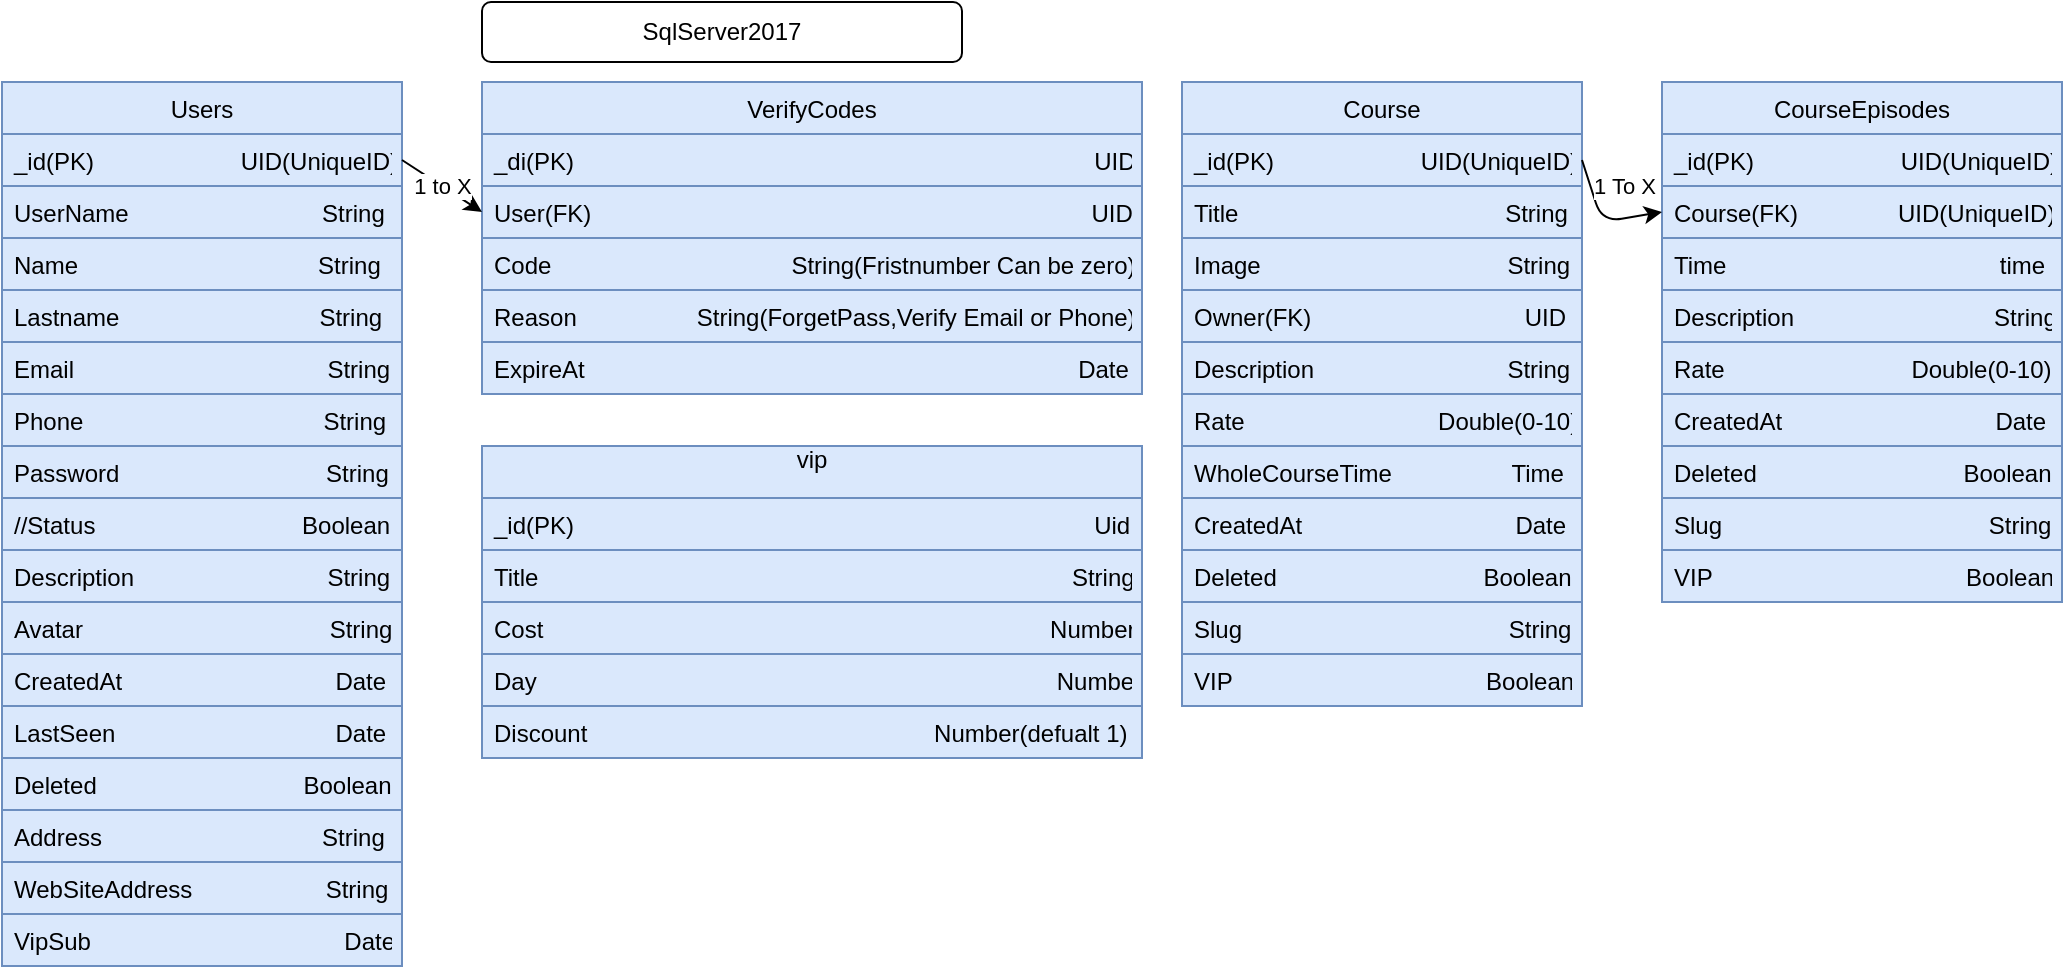 <mxfile version="14.3.0" type="github">
  <diagram id="NxqjKblisUVCrX8Mis7g" name="Page-1">
    <mxGraphModel dx="1102" dy="2820" grid="1" gridSize="10" guides="1" tooltips="1" connect="1" arrows="1" fold="1" page="1" pageScale="1" pageWidth="850" pageHeight="1100" math="0" shadow="0">
      <root>
        <mxCell id="0" />
        <mxCell id="1" parent="0" />
        <mxCell id="CqulzE3-XeiQ91XCOGyz-1" value="Users" style="swimlane;fontStyle=0;childLayout=stackLayout;horizontal=1;startSize=26;fillColor=#dae8fc;horizontalStack=0;resizeParent=1;resizeParentMax=0;resizeLast=0;collapsible=1;marginBottom=0;strokeColor=#6c8ebf;" parent="1" vertex="1">
          <mxGeometry x="30" y="-2160" width="200" height="442" as="geometry">
            <mxRectangle x="60" y="280" width="60" height="26" as="alternateBounds" />
          </mxGeometry>
        </mxCell>
        <mxCell id="CqulzE3-XeiQ91XCOGyz-2" value="_id(PK)                      UID(UniqueID)" style="text;fillColor=#dae8fc;align=left;verticalAlign=top;spacingLeft=4;spacingRight=4;overflow=hidden;rotatable=0;points=[[0,0.5],[1,0.5]];portConstraint=eastwest;strokeColor=#6c8ebf;" parent="CqulzE3-XeiQ91XCOGyz-1" vertex="1">
          <mxGeometry y="26" width="200" height="26" as="geometry" />
        </mxCell>
        <mxCell id="CqulzE3-XeiQ91XCOGyz-12" value="UserName                             String" style="text;fillColor=#dae8fc;align=left;verticalAlign=top;spacingLeft=4;spacingRight=4;overflow=hidden;rotatable=0;points=[[0,0.5],[1,0.5]];portConstraint=eastwest;strokeColor=#6c8ebf;" parent="CqulzE3-XeiQ91XCOGyz-1" vertex="1">
          <mxGeometry y="52" width="200" height="26" as="geometry" />
        </mxCell>
        <mxCell id="CqulzE3-XeiQ91XCOGyz-3" value="Name                                    String" style="text;fillColor=#dae8fc;align=left;verticalAlign=top;spacingLeft=4;spacingRight=4;overflow=hidden;rotatable=0;points=[[0,0.5],[1,0.5]];portConstraint=eastwest;strokeColor=#6c8ebf;" parent="CqulzE3-XeiQ91XCOGyz-1" vertex="1">
          <mxGeometry y="78" width="200" height="26" as="geometry" />
        </mxCell>
        <mxCell id="CqulzE3-XeiQ91XCOGyz-4" value="Lastname                              String" style="text;fillColor=#dae8fc;align=left;verticalAlign=top;spacingLeft=4;spacingRight=4;overflow=hidden;rotatable=0;points=[[0,0.5],[1,0.5]];portConstraint=eastwest;strokeColor=#6c8ebf;" parent="CqulzE3-XeiQ91XCOGyz-1" vertex="1">
          <mxGeometry y="104" width="200" height="26" as="geometry" />
        </mxCell>
        <mxCell id="CqulzE3-XeiQ91XCOGyz-7" value="Email                                      String" style="text;fillColor=#dae8fc;align=left;verticalAlign=top;spacingLeft=4;spacingRight=4;overflow=hidden;rotatable=0;points=[[0,0.5],[1,0.5]];portConstraint=eastwest;strokeColor=#6c8ebf;" parent="CqulzE3-XeiQ91XCOGyz-1" vertex="1">
          <mxGeometry y="130" width="200" height="26" as="geometry" />
        </mxCell>
        <mxCell id="CqulzE3-XeiQ91XCOGyz-5" value="Phone                                    String" style="text;fillColor=#dae8fc;align=left;verticalAlign=top;spacingLeft=4;spacingRight=4;overflow=hidden;rotatable=0;points=[[0,0.5],[1,0.5]];portConstraint=eastwest;strokeColor=#6c8ebf;" parent="CqulzE3-XeiQ91XCOGyz-1" vertex="1">
          <mxGeometry y="156" width="200" height="26" as="geometry" />
        </mxCell>
        <mxCell id="CqulzE3-XeiQ91XCOGyz-8" value="Password                               String" style="text;fillColor=#dae8fc;align=left;verticalAlign=top;spacingLeft=4;spacingRight=4;overflow=hidden;rotatable=0;points=[[0,0.5],[1,0.5]];portConstraint=eastwest;strokeColor=#6c8ebf;" parent="CqulzE3-XeiQ91XCOGyz-1" vertex="1">
          <mxGeometry y="182" width="200" height="26" as="geometry" />
        </mxCell>
        <mxCell id="CqulzE3-XeiQ91XCOGyz-14" value="//Status                               Boolean" style="text;fillColor=#dae8fc;align=left;verticalAlign=top;spacingLeft=4;spacingRight=4;overflow=hidden;rotatable=0;points=[[0,0.5],[1,0.5]];portConstraint=eastwest;strokeColor=#6c8ebf;" parent="CqulzE3-XeiQ91XCOGyz-1" vertex="1">
          <mxGeometry y="208" width="200" height="26" as="geometry" />
        </mxCell>
        <mxCell id="CqulzE3-XeiQ91XCOGyz-13" value="Description                             String" style="text;fillColor=#dae8fc;align=left;verticalAlign=top;spacingLeft=4;spacingRight=4;overflow=hidden;rotatable=0;points=[[0,0.5],[1,0.5]];portConstraint=eastwest;strokeColor=#6c8ebf;" parent="CqulzE3-XeiQ91XCOGyz-1" vertex="1">
          <mxGeometry y="234" width="200" height="26" as="geometry" />
        </mxCell>
        <mxCell id="CqulzE3-XeiQ91XCOGyz-15" value="Avatar                                     String" style="text;fillColor=#dae8fc;align=left;verticalAlign=top;spacingLeft=4;spacingRight=4;overflow=hidden;rotatable=0;points=[[0,0.5],[1,0.5]];portConstraint=eastwest;strokeColor=#6c8ebf;" parent="CqulzE3-XeiQ91XCOGyz-1" vertex="1">
          <mxGeometry y="260" width="200" height="26" as="geometry" />
        </mxCell>
        <mxCell id="CqulzE3-XeiQ91XCOGyz-10" value="CreatedAt                                Date" style="text;fillColor=#dae8fc;align=left;verticalAlign=top;spacingLeft=4;spacingRight=4;overflow=hidden;rotatable=0;points=[[0,0.5],[1,0.5]];portConstraint=eastwest;strokeColor=#6c8ebf;" parent="CqulzE3-XeiQ91XCOGyz-1" vertex="1">
          <mxGeometry y="286" width="200" height="26" as="geometry" />
        </mxCell>
        <mxCell id="CqulzE3-XeiQ91XCOGyz-11" value="LastSeen                                 Date" style="text;fillColor=#dae8fc;align=left;verticalAlign=top;spacingLeft=4;spacingRight=4;overflow=hidden;rotatable=0;points=[[0,0.5],[1,0.5]];portConstraint=eastwest;strokeColor=#6c8ebf;" parent="CqulzE3-XeiQ91XCOGyz-1" vertex="1">
          <mxGeometry y="312" width="200" height="26" as="geometry" />
        </mxCell>
        <mxCell id="CqulzE3-XeiQ91XCOGyz-9" value="Deleted                               Boolean" style="text;fillColor=#dae8fc;align=left;verticalAlign=top;spacingLeft=4;spacingRight=4;overflow=hidden;rotatable=0;points=[[0,0.5],[1,0.5]];portConstraint=eastwest;strokeColor=#6c8ebf;" parent="CqulzE3-XeiQ91XCOGyz-1" vertex="1">
          <mxGeometry y="338" width="200" height="26" as="geometry" />
        </mxCell>
        <mxCell id="CqulzE3-XeiQ91XCOGyz-6" value="Address                                 String" style="text;fillColor=#dae8fc;align=left;verticalAlign=top;spacingLeft=4;spacingRight=4;overflow=hidden;rotatable=0;points=[[0,0.5],[1,0.5]];portConstraint=eastwest;strokeColor=#6c8ebf;" parent="CqulzE3-XeiQ91XCOGyz-1" vertex="1">
          <mxGeometry y="364" width="200" height="26" as="geometry" />
        </mxCell>
        <mxCell id="CqulzE3-XeiQ91XCOGyz-16" value="WebSiteAddress                    String" style="text;fillColor=#dae8fc;align=left;verticalAlign=top;spacingLeft=4;spacingRight=4;overflow=hidden;rotatable=0;points=[[0,0.5],[1,0.5]];portConstraint=eastwest;strokeColor=#6c8ebf;" parent="CqulzE3-XeiQ91XCOGyz-1" vertex="1">
          <mxGeometry y="390" width="200" height="26" as="geometry" />
        </mxCell>
        <mxCell id="CqulzE3-XeiQ91XCOGyz-39" value="VipSub                                      Date" style="text;fillColor=#dae8fc;align=left;verticalAlign=top;spacingLeft=4;spacingRight=4;overflow=hidden;rotatable=0;points=[[0,0.5],[1,0.5]];portConstraint=eastwest;strokeColor=#6c8ebf;" parent="CqulzE3-XeiQ91XCOGyz-1" vertex="1">
          <mxGeometry y="416" width="200" height="26" as="geometry" />
        </mxCell>
        <mxCell id="CqulzE3-XeiQ91XCOGyz-17" value="VerifyCodes" style="swimlane;fontStyle=0;childLayout=stackLayout;horizontal=1;startSize=26;fillColor=#dae8fc;horizontalStack=0;resizeParent=1;resizeParentMax=0;resizeLast=0;collapsible=1;marginBottom=0;strokeColor=#6c8ebf;" parent="1" vertex="1">
          <mxGeometry x="270" y="-2160" width="330" height="156" as="geometry">
            <mxRectangle x="60" y="280" width="60" height="26" as="alternateBounds" />
          </mxGeometry>
        </mxCell>
        <mxCell id="CqulzE3-XeiQ91XCOGyz-98" value="_di(PK)                                                                              UID" style="text;fillColor=#dae8fc;align=left;verticalAlign=top;spacingLeft=4;spacingRight=4;overflow=hidden;rotatable=0;points=[[0,0.5],[1,0.5]];portConstraint=eastwest;strokeColor=#6c8ebf;" parent="CqulzE3-XeiQ91XCOGyz-17" vertex="1">
          <mxGeometry y="26" width="330" height="26" as="geometry" />
        </mxCell>
        <mxCell id="CqulzE3-XeiQ91XCOGyz-32" value="User(FK)                                                                           UID" style="text;fillColor=#dae8fc;align=left;verticalAlign=top;spacingLeft=4;spacingRight=4;overflow=hidden;rotatable=0;points=[[0,0.5],[1,0.5]];portConstraint=eastwest;strokeColor=#6c8ebf;" parent="CqulzE3-XeiQ91XCOGyz-17" vertex="1">
          <mxGeometry y="52" width="330" height="26" as="geometry" />
        </mxCell>
        <mxCell id="CqulzE3-XeiQ91XCOGyz-33" value="Code                                    String(Fristnumber Can be zero)" style="text;fillColor=#dae8fc;align=left;verticalAlign=top;spacingLeft=4;spacingRight=4;overflow=hidden;rotatable=0;points=[[0,0.5],[1,0.5]];portConstraint=eastwest;strokeColor=#6c8ebf;" parent="CqulzE3-XeiQ91XCOGyz-17" vertex="1">
          <mxGeometry y="78" width="330" height="26" as="geometry" />
        </mxCell>
        <mxCell id="CqulzE3-XeiQ91XCOGyz-34" value="Reason                  String(ForgetPass,Verify Email or Phone)" style="text;fillColor=#dae8fc;align=left;verticalAlign=top;spacingLeft=4;spacingRight=4;overflow=hidden;rotatable=0;points=[[0,0.5],[1,0.5]];portConstraint=eastwest;strokeColor=#6c8ebf;" parent="CqulzE3-XeiQ91XCOGyz-17" vertex="1">
          <mxGeometry y="104" width="330" height="26" as="geometry" />
        </mxCell>
        <mxCell id="CqulzE3-XeiQ91XCOGyz-38" value="ExpireAt                                                                          Date" style="text;fillColor=#dae8fc;align=left;verticalAlign=top;spacingLeft=4;spacingRight=4;overflow=hidden;rotatable=0;points=[[0,0.5],[1,0.5]];portConstraint=eastwest;strokeColor=#6c8ebf;" parent="CqulzE3-XeiQ91XCOGyz-17" vertex="1">
          <mxGeometry y="130" width="330" height="26" as="geometry" />
        </mxCell>
        <mxCell id="CqulzE3-XeiQ91XCOGyz-36" value="" style="endArrow=classic;html=1;exitX=1;exitY=0.5;exitDx=0;exitDy=0;entryX=0;entryY=0.5;entryDx=0;entryDy=0;" parent="1" source="CqulzE3-XeiQ91XCOGyz-2" target="CqulzE3-XeiQ91XCOGyz-32" edge="1">
          <mxGeometry relative="1" as="geometry">
            <mxPoint x="240" y="-2120" as="sourcePoint" />
            <mxPoint x="270" y="-2110" as="targetPoint" />
          </mxGeometry>
        </mxCell>
        <mxCell id="CqulzE3-XeiQ91XCOGyz-37" value="1 to X" style="edgeLabel;resizable=0;html=1;align=center;verticalAlign=middle;" parent="CqulzE3-XeiQ91XCOGyz-36" connectable="0" vertex="1">
          <mxGeometry relative="1" as="geometry" />
        </mxCell>
        <mxCell id="CqulzE3-XeiQ91XCOGyz-56" value="vip&#xa;" style="swimlane;fontStyle=0;childLayout=stackLayout;horizontal=1;startSize=26;fillColor=#dae8fc;horizontalStack=0;resizeParent=1;resizeParentMax=0;resizeLast=0;collapsible=1;marginBottom=0;strokeColor=#6c8ebf;" parent="1" vertex="1">
          <mxGeometry x="270" y="-1978" width="330" height="156" as="geometry">
            <mxRectangle x="60" y="280" width="60" height="26" as="alternateBounds" />
          </mxGeometry>
        </mxCell>
        <mxCell id="CqulzE3-XeiQ91XCOGyz-57" value="_id(PK)                                                                              Uid" style="text;fillColor=#dae8fc;align=left;verticalAlign=top;spacingLeft=4;spacingRight=4;overflow=hidden;rotatable=0;points=[[0,0.5],[1,0.5]];portConstraint=eastwest;strokeColor=#6c8ebf;" parent="CqulzE3-XeiQ91XCOGyz-56" vertex="1">
          <mxGeometry y="26" width="330" height="26" as="geometry" />
        </mxCell>
        <mxCell id="CqulzE3-XeiQ91XCOGyz-97" value="Title                                                                                String" style="text;fillColor=#dae8fc;align=left;verticalAlign=top;spacingLeft=4;spacingRight=4;overflow=hidden;rotatable=0;points=[[0,0.5],[1,0.5]];portConstraint=eastwest;strokeColor=#6c8ebf;" parent="CqulzE3-XeiQ91XCOGyz-56" vertex="1">
          <mxGeometry y="52" width="330" height="26" as="geometry" />
        </mxCell>
        <mxCell id="YH2wg9rR1DSbsnuzPDU5-1" value="Cost                                                                            Number" style="text;fillColor=#dae8fc;align=left;verticalAlign=top;spacingLeft=4;spacingRight=4;overflow=hidden;rotatable=0;points=[[0,0.5],[1,0.5]];portConstraint=eastwest;strokeColor=#6c8ebf;" vertex="1" parent="CqulzE3-XeiQ91XCOGyz-56">
          <mxGeometry y="78" width="330" height="26" as="geometry" />
        </mxCell>
        <mxCell id="CqulzE3-XeiQ91XCOGyz-58" value="Day                                                                              Number" style="text;fillColor=#dae8fc;align=left;verticalAlign=top;spacingLeft=4;spacingRight=4;overflow=hidden;rotatable=0;points=[[0,0.5],[1,0.5]];portConstraint=eastwest;strokeColor=#6c8ebf;" parent="CqulzE3-XeiQ91XCOGyz-56" vertex="1">
          <mxGeometry y="104" width="330" height="26" as="geometry" />
        </mxCell>
        <mxCell id="CqulzE3-XeiQ91XCOGyz-59" value="Discount                                                    Number(defualt 1)" style="text;fillColor=#dae8fc;align=left;verticalAlign=top;spacingLeft=4;spacingRight=4;overflow=hidden;rotatable=0;points=[[0,0.5],[1,0.5]];portConstraint=eastwest;strokeColor=#6c8ebf;" parent="CqulzE3-XeiQ91XCOGyz-56" vertex="1">
          <mxGeometry y="130" width="330" height="26" as="geometry" />
        </mxCell>
        <mxCell id="CqulzE3-XeiQ91XCOGyz-61" value="SqlServer2017" style="rounded=1;whiteSpace=wrap;html=1;" parent="1" vertex="1">
          <mxGeometry x="270" y="-2200" width="240" height="30" as="geometry" />
        </mxCell>
        <mxCell id="CqulzE3-XeiQ91XCOGyz-62" value="Course" style="swimlane;fontStyle=0;childLayout=stackLayout;horizontal=1;startSize=26;fillColor=#dae8fc;horizontalStack=0;resizeParent=1;resizeParentMax=0;resizeLast=0;collapsible=1;marginBottom=0;strokeColor=#6c8ebf;" parent="1" vertex="1">
          <mxGeometry x="620" y="-2160" width="200" height="312" as="geometry">
            <mxRectangle x="60" y="280" width="60" height="26" as="alternateBounds" />
          </mxGeometry>
        </mxCell>
        <mxCell id="CqulzE3-XeiQ91XCOGyz-63" value="_id(PK)                      UID(UniqueID)" style="text;fillColor=#dae8fc;align=left;verticalAlign=top;spacingLeft=4;spacingRight=4;overflow=hidden;rotatable=0;points=[[0,0.5],[1,0.5]];portConstraint=eastwest;strokeColor=#6c8ebf;" parent="CqulzE3-XeiQ91XCOGyz-62" vertex="1">
          <mxGeometry y="26" width="200" height="26" as="geometry" />
        </mxCell>
        <mxCell id="CqulzE3-XeiQ91XCOGyz-64" value="Title                                        String" style="text;fillColor=#dae8fc;align=left;verticalAlign=top;spacingLeft=4;spacingRight=4;overflow=hidden;rotatable=0;points=[[0,0.5],[1,0.5]];portConstraint=eastwest;strokeColor=#6c8ebf;" parent="CqulzE3-XeiQ91XCOGyz-62" vertex="1">
          <mxGeometry y="52" width="200" height="26" as="geometry" />
        </mxCell>
        <mxCell id="CqulzE3-XeiQ91XCOGyz-66" value="Image                                     String" style="text;fillColor=#dae8fc;align=left;verticalAlign=top;spacingLeft=4;spacingRight=4;overflow=hidden;rotatable=0;points=[[0,0.5],[1,0.5]];portConstraint=eastwest;strokeColor=#6c8ebf;" parent="CqulzE3-XeiQ91XCOGyz-62" vertex="1">
          <mxGeometry y="78" width="200" height="26" as="geometry" />
        </mxCell>
        <mxCell id="CqulzE3-XeiQ91XCOGyz-67" value="Owner(FK)                                UID" style="text;fillColor=#dae8fc;align=left;verticalAlign=top;spacingLeft=4;spacingRight=4;overflow=hidden;rotatable=0;points=[[0,0.5],[1,0.5]];portConstraint=eastwest;strokeColor=#6c8ebf;" parent="CqulzE3-XeiQ91XCOGyz-62" vertex="1">
          <mxGeometry y="104" width="200" height="26" as="geometry" />
        </mxCell>
        <mxCell id="CqulzE3-XeiQ91XCOGyz-71" value="Description                             String" style="text;fillColor=#dae8fc;align=left;verticalAlign=top;spacingLeft=4;spacingRight=4;overflow=hidden;rotatable=0;points=[[0,0.5],[1,0.5]];portConstraint=eastwest;strokeColor=#6c8ebf;" parent="CqulzE3-XeiQ91XCOGyz-62" vertex="1">
          <mxGeometry y="130" width="200" height="26" as="geometry" />
        </mxCell>
        <mxCell id="CqulzE3-XeiQ91XCOGyz-69" value="Rate                             Double(0-10)" style="text;fillColor=#dae8fc;align=left;verticalAlign=top;spacingLeft=4;spacingRight=4;overflow=hidden;rotatable=0;points=[[0,0.5],[1,0.5]];portConstraint=eastwest;strokeColor=#6c8ebf;" parent="CqulzE3-XeiQ91XCOGyz-62" vertex="1">
          <mxGeometry y="156" width="200" height="26" as="geometry" />
        </mxCell>
        <mxCell id="CqulzE3-XeiQ91XCOGyz-70" value="WholeCourseTime                  Time" style="text;fillColor=#dae8fc;align=left;verticalAlign=top;spacingLeft=4;spacingRight=4;overflow=hidden;rotatable=0;points=[[0,0.5],[1,0.5]];portConstraint=eastwest;strokeColor=#6c8ebf;" parent="CqulzE3-XeiQ91XCOGyz-62" vertex="1">
          <mxGeometry y="182" width="200" height="26" as="geometry" />
        </mxCell>
        <mxCell id="CqulzE3-XeiQ91XCOGyz-73" value="CreatedAt                                Date" style="text;fillColor=#dae8fc;align=left;verticalAlign=top;spacingLeft=4;spacingRight=4;overflow=hidden;rotatable=0;points=[[0,0.5],[1,0.5]];portConstraint=eastwest;strokeColor=#6c8ebf;" parent="CqulzE3-XeiQ91XCOGyz-62" vertex="1">
          <mxGeometry y="208" width="200" height="26" as="geometry" />
        </mxCell>
        <mxCell id="CqulzE3-XeiQ91XCOGyz-75" value="Deleted                               Boolean" style="text;fillColor=#dae8fc;align=left;verticalAlign=top;spacingLeft=4;spacingRight=4;overflow=hidden;rotatable=0;points=[[0,0.5],[1,0.5]];portConstraint=eastwest;strokeColor=#6c8ebf;" parent="CqulzE3-XeiQ91XCOGyz-62" vertex="1">
          <mxGeometry y="234" width="200" height="26" as="geometry" />
        </mxCell>
        <mxCell id="CqulzE3-XeiQ91XCOGyz-76" value="Slug                                        String" style="text;fillColor=#dae8fc;align=left;verticalAlign=top;spacingLeft=4;spacingRight=4;overflow=hidden;rotatable=0;points=[[0,0.5],[1,0.5]];portConstraint=eastwest;strokeColor=#6c8ebf;" parent="CqulzE3-XeiQ91XCOGyz-62" vertex="1">
          <mxGeometry y="260" width="200" height="26" as="geometry" />
        </mxCell>
        <mxCell id="CqulzE3-XeiQ91XCOGyz-77" value="VIP                                      Boolean" style="text;fillColor=#dae8fc;align=left;verticalAlign=top;spacingLeft=4;spacingRight=4;overflow=hidden;rotatable=0;points=[[0,0.5],[1,0.5]];portConstraint=eastwest;strokeColor=#6c8ebf;" parent="CqulzE3-XeiQ91XCOGyz-62" vertex="1">
          <mxGeometry y="286" width="200" height="26" as="geometry" />
        </mxCell>
        <mxCell id="CqulzE3-XeiQ91XCOGyz-79" value="CourseEpisodes" style="swimlane;fontStyle=0;childLayout=stackLayout;horizontal=1;startSize=26;fillColor=#dae8fc;horizontalStack=0;resizeParent=1;resizeParentMax=0;resizeLast=0;collapsible=1;marginBottom=0;strokeColor=#6c8ebf;" parent="1" vertex="1">
          <mxGeometry x="860" y="-2160" width="200" height="260" as="geometry">
            <mxRectangle x="60" y="280" width="60" height="26" as="alternateBounds" />
          </mxGeometry>
        </mxCell>
        <mxCell id="CqulzE3-XeiQ91XCOGyz-80" value="_id(PK)                      UID(UniqueID)" style="text;fillColor=#dae8fc;align=left;verticalAlign=top;spacingLeft=4;spacingRight=4;overflow=hidden;rotatable=0;points=[[0,0.5],[1,0.5]];portConstraint=eastwest;strokeColor=#6c8ebf;" parent="CqulzE3-XeiQ91XCOGyz-79" vertex="1">
          <mxGeometry y="26" width="200" height="26" as="geometry" />
        </mxCell>
        <mxCell id="CqulzE3-XeiQ91XCOGyz-92" value="Course(FK)               UID(UniqueID)" style="text;fillColor=#dae8fc;align=left;verticalAlign=top;spacingLeft=4;spacingRight=4;overflow=hidden;rotatable=0;points=[[0,0.5],[1,0.5]];portConstraint=eastwest;strokeColor=#6c8ebf;" parent="CqulzE3-XeiQ91XCOGyz-79" vertex="1">
          <mxGeometry y="52" width="200" height="26" as="geometry" />
        </mxCell>
        <mxCell id="CqulzE3-XeiQ91XCOGyz-82" value="Time                                         time" style="text;fillColor=#dae8fc;align=left;verticalAlign=top;spacingLeft=4;spacingRight=4;overflow=hidden;rotatable=0;points=[[0,0.5],[1,0.5]];portConstraint=eastwest;strokeColor=#6c8ebf;" parent="CqulzE3-XeiQ91XCOGyz-79" vertex="1">
          <mxGeometry y="78" width="200" height="26" as="geometry" />
        </mxCell>
        <mxCell id="CqulzE3-XeiQ91XCOGyz-84" value="Description                              String" style="text;fillColor=#dae8fc;align=left;verticalAlign=top;spacingLeft=4;spacingRight=4;overflow=hidden;rotatable=0;points=[[0,0.5],[1,0.5]];portConstraint=eastwest;strokeColor=#6c8ebf;" parent="CqulzE3-XeiQ91XCOGyz-79" vertex="1">
          <mxGeometry y="104" width="200" height="26" as="geometry" />
        </mxCell>
        <mxCell id="CqulzE3-XeiQ91XCOGyz-86" value="Rate                            Double(0-10)" style="text;fillColor=#dae8fc;align=left;verticalAlign=top;spacingLeft=4;spacingRight=4;overflow=hidden;rotatable=0;points=[[0,0.5],[1,0.5]];portConstraint=eastwest;strokeColor=#6c8ebf;" parent="CqulzE3-XeiQ91XCOGyz-79" vertex="1">
          <mxGeometry y="130" width="200" height="26" as="geometry" />
        </mxCell>
        <mxCell id="CqulzE3-XeiQ91XCOGyz-88" value="CreatedAt                                Date" style="text;fillColor=#dae8fc;align=left;verticalAlign=top;spacingLeft=4;spacingRight=4;overflow=hidden;rotatable=0;points=[[0,0.5],[1,0.5]];portConstraint=eastwest;strokeColor=#6c8ebf;" parent="CqulzE3-XeiQ91XCOGyz-79" vertex="1">
          <mxGeometry y="156" width="200" height="26" as="geometry" />
        </mxCell>
        <mxCell id="CqulzE3-XeiQ91XCOGyz-89" value="Deleted                               Boolean" style="text;fillColor=#dae8fc;align=left;verticalAlign=top;spacingLeft=4;spacingRight=4;overflow=hidden;rotatable=0;points=[[0,0.5],[1,0.5]];portConstraint=eastwest;strokeColor=#6c8ebf;" parent="CqulzE3-XeiQ91XCOGyz-79" vertex="1">
          <mxGeometry y="182" width="200" height="26" as="geometry" />
        </mxCell>
        <mxCell id="CqulzE3-XeiQ91XCOGyz-90" value="Slug                                        String" style="text;fillColor=#dae8fc;align=left;verticalAlign=top;spacingLeft=4;spacingRight=4;overflow=hidden;rotatable=0;points=[[0,0.5],[1,0.5]];portConstraint=eastwest;strokeColor=#6c8ebf;" parent="CqulzE3-XeiQ91XCOGyz-79" vertex="1">
          <mxGeometry y="208" width="200" height="26" as="geometry" />
        </mxCell>
        <mxCell id="CqulzE3-XeiQ91XCOGyz-91" value="VIP                                      Boolean" style="text;fillColor=#dae8fc;align=left;verticalAlign=top;spacingLeft=4;spacingRight=4;overflow=hidden;rotatable=0;points=[[0,0.5],[1,0.5]];portConstraint=eastwest;strokeColor=#6c8ebf;" parent="CqulzE3-XeiQ91XCOGyz-79" vertex="1">
          <mxGeometry y="234" width="200" height="26" as="geometry" />
        </mxCell>
        <mxCell id="CqulzE3-XeiQ91XCOGyz-95" value="" style="endArrow=classic;html=1;entryX=0;entryY=0.5;entryDx=0;entryDy=0;exitX=1;exitY=0.5;exitDx=0;exitDy=0;" parent="1" source="CqulzE3-XeiQ91XCOGyz-63" target="CqulzE3-XeiQ91XCOGyz-92" edge="1">
          <mxGeometry relative="1" as="geometry">
            <mxPoint x="820" y="-2121" as="sourcePoint" />
            <mxPoint x="920" y="-2121.5" as="targetPoint" />
            <Array as="points">
              <mxPoint x="830" y="-2090" />
            </Array>
          </mxGeometry>
        </mxCell>
        <mxCell id="CqulzE3-XeiQ91XCOGyz-96" value="1 To X" style="edgeLabel;resizable=0;html=1;align=center;verticalAlign=middle;" parent="CqulzE3-XeiQ91XCOGyz-95" connectable="0" vertex="1">
          <mxGeometry relative="1" as="geometry">
            <mxPoint x="11.57" y="-17.57" as="offset" />
          </mxGeometry>
        </mxCell>
      </root>
    </mxGraphModel>
  </diagram>
</mxfile>
